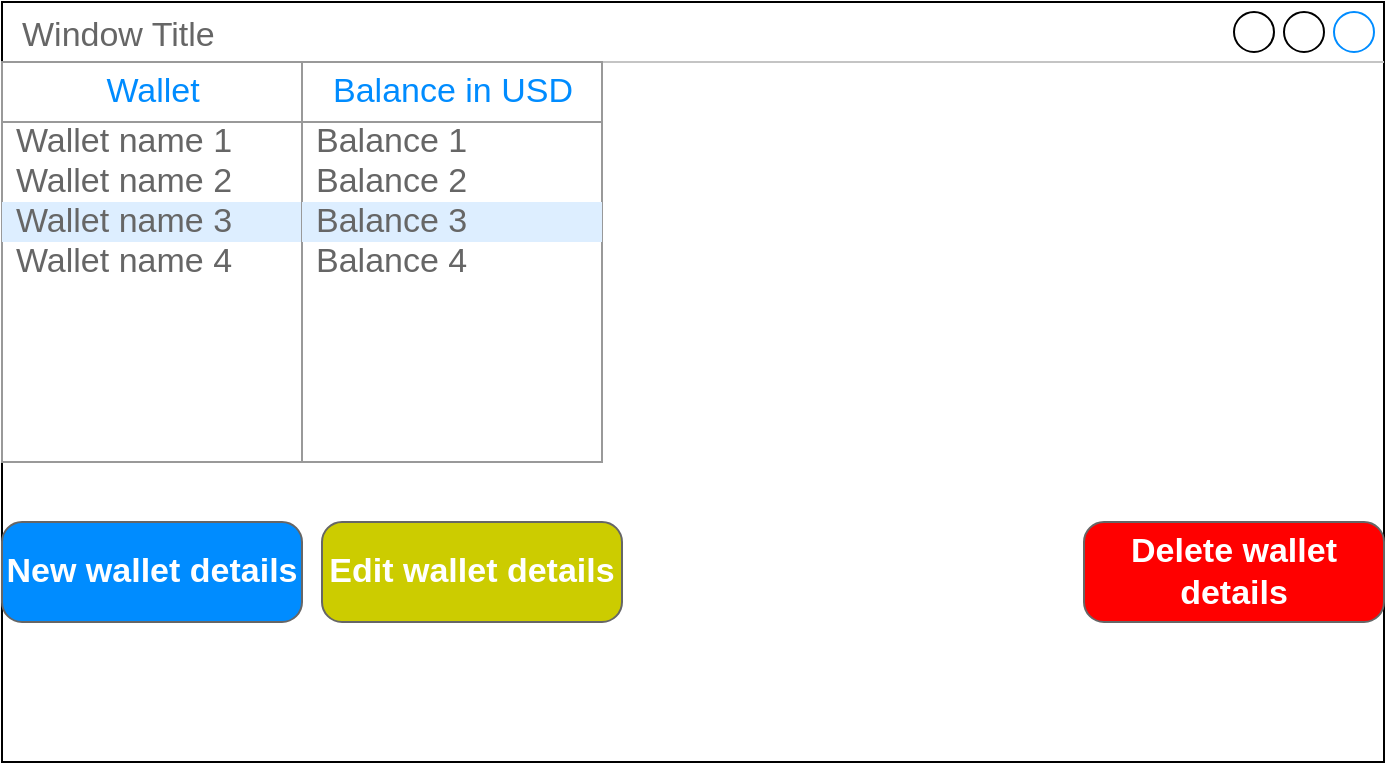<mxfile version="13.9.9" type="device"><diagram id="isRrK6xlPHbLKt1_Uhdp" name="Page-1"><mxGraphModel dx="1086" dy="806" grid="1" gridSize="10" guides="1" tooltips="1" connect="1" arrows="1" fold="1" page="1" pageScale="1" pageWidth="827" pageHeight="1169" math="0" shadow="0"><root><mxCell id="0"/><mxCell id="1" parent="0"/><mxCell id="gmoDek5fv1KsBqphYlJh-6" value="Window Title" style="strokeWidth=1;shadow=0;dashed=0;align=center;html=1;shape=mxgraph.mockup.containers.window;align=left;verticalAlign=top;spacingLeft=8;strokeColor2=#008cff;strokeColor3=#c4c4c4;fontColor=#666666;mainText=;fontSize=17;labelBackgroundColor=none;" parent="1" vertex="1"><mxGeometry width="691" height="380" as="geometry"/></mxCell><mxCell id="gmoDek5fv1KsBqphYlJh-12" value="" style="strokeWidth=1;shadow=0;dashed=0;align=center;html=1;shape=mxgraph.mockup.forms.rrect;rSize=0;strokeColor=#999999;fillColor=#ffffff;" parent="1" vertex="1"><mxGeometry y="30" width="150" height="200" as="geometry"/></mxCell><mxCell id="gmoDek5fv1KsBqphYlJh-13" value="Wallet" style="strokeWidth=1;shadow=0;dashed=0;align=center;html=1;shape=mxgraph.mockup.forms.rrect;rSize=0;strokeColor=#999999;fontColor=#008cff;fontSize=17;fillColor=#ffffff;resizeWidth=1;" parent="gmoDek5fv1KsBqphYlJh-12" vertex="1"><mxGeometry width="150" height="30" relative="1" as="geometry"/></mxCell><mxCell id="gmoDek5fv1KsBqphYlJh-14" value="Wallet name 1" style="strokeWidth=1;shadow=0;dashed=0;align=center;html=1;shape=mxgraph.mockup.forms.anchor;fontSize=17;fontColor=#666666;align=left;spacingLeft=5;resizeWidth=1;" parent="gmoDek5fv1KsBqphYlJh-12" vertex="1"><mxGeometry width="150" height="20" relative="1" as="geometry"><mxPoint y="30" as="offset"/></mxGeometry></mxCell><mxCell id="gmoDek5fv1KsBqphYlJh-15" value="Wallet name 2" style="strokeWidth=1;shadow=0;dashed=0;align=center;html=1;shape=mxgraph.mockup.forms.anchor;fontSize=17;fontColor=#666666;align=left;spacingLeft=5;resizeWidth=1;" parent="gmoDek5fv1KsBqphYlJh-12" vertex="1"><mxGeometry width="150" height="20" relative="1" as="geometry"><mxPoint y="50" as="offset"/></mxGeometry></mxCell><mxCell id="gmoDek5fv1KsBqphYlJh-16" value="Wallet name 3" style="strokeWidth=1;shadow=0;dashed=0;align=center;html=1;shape=mxgraph.mockup.forms.rrect;rSize=0;fontSize=17;fontColor=#666666;align=left;spacingLeft=5;fillColor=#ddeeff;strokeColor=none;resizeWidth=1;" parent="gmoDek5fv1KsBqphYlJh-12" vertex="1"><mxGeometry width="150" height="20" relative="1" as="geometry"><mxPoint y="70" as="offset"/></mxGeometry></mxCell><mxCell id="gmoDek5fv1KsBqphYlJh-17" value="Wallet name 4" style="strokeWidth=1;shadow=0;dashed=0;align=center;html=1;shape=mxgraph.mockup.forms.anchor;fontSize=17;fontColor=#666666;align=left;spacingLeft=5;resizeWidth=1;" parent="gmoDek5fv1KsBqphYlJh-12" vertex="1"><mxGeometry width="150" height="20" relative="1" as="geometry"><mxPoint y="90" as="offset"/></mxGeometry></mxCell><mxCell id="gmoDek5fv1KsBqphYlJh-50" value="New wallet details" style="strokeWidth=1;shadow=0;dashed=0;align=center;html=1;shape=mxgraph.mockup.buttons.button;strokeColor=#666666;fontColor=#ffffff;mainText=;buttonStyle=round;fontSize=17;fontStyle=1;fillColor=#008cff;whiteSpace=wrap;" parent="1" vertex="1"><mxGeometry y="260" width="150" height="50" as="geometry"/></mxCell><mxCell id="gmoDek5fv1KsBqphYlJh-51" value="Edit wallet details" style="strokeWidth=1;shadow=0;dashed=0;align=center;html=1;shape=mxgraph.mockup.buttons.button;strokeColor=#666666;fontColor=#ffffff;mainText=;buttonStyle=round;fontSize=17;fontStyle=1;whiteSpace=wrap;fillColor=#CCCC00;" parent="1" vertex="1"><mxGeometry x="160" y="260" width="150" height="50" as="geometry"/></mxCell><mxCell id="gmoDek5fv1KsBqphYlJh-52" value="Delete wallet details" style="strokeWidth=1;shadow=0;dashed=0;align=center;html=1;shape=mxgraph.mockup.buttons.button;strokeColor=#666666;fontColor=#ffffff;mainText=;buttonStyle=round;fontSize=17;fontStyle=1;whiteSpace=wrap;fillColor=#FF0000;" parent="1" vertex="1"><mxGeometry x="541" y="260" width="150" height="50" as="geometry"/></mxCell><mxCell id="x_9TowCW2ROblN7D5e3z-1" value="" style="strokeWidth=1;shadow=0;dashed=0;align=center;html=1;shape=mxgraph.mockup.forms.rrect;rSize=0;strokeColor=#999999;fillColor=#ffffff;" vertex="1" parent="1"><mxGeometry x="150" y="30" width="150" height="200" as="geometry"/></mxCell><mxCell id="x_9TowCW2ROblN7D5e3z-2" value="Balance in USD" style="strokeWidth=1;shadow=0;dashed=0;align=center;html=1;shape=mxgraph.mockup.forms.rrect;rSize=0;strokeColor=#999999;fontColor=#008cff;fontSize=17;fillColor=#ffffff;resizeWidth=1;" vertex="1" parent="x_9TowCW2ROblN7D5e3z-1"><mxGeometry width="150" height="30" relative="1" as="geometry"/></mxCell><mxCell id="x_9TowCW2ROblN7D5e3z-3" value="Balance 1" style="strokeWidth=1;shadow=0;dashed=0;align=center;html=1;shape=mxgraph.mockup.forms.anchor;fontSize=17;fontColor=#666666;align=left;spacingLeft=5;resizeWidth=1;" vertex="1" parent="x_9TowCW2ROblN7D5e3z-1"><mxGeometry width="150" height="20" relative="1" as="geometry"><mxPoint y="30" as="offset"/></mxGeometry></mxCell><mxCell id="x_9TowCW2ROblN7D5e3z-4" value="Balance 2" style="strokeWidth=1;shadow=0;dashed=0;align=center;html=1;shape=mxgraph.mockup.forms.anchor;fontSize=17;fontColor=#666666;align=left;spacingLeft=5;resizeWidth=1;" vertex="1" parent="x_9TowCW2ROblN7D5e3z-1"><mxGeometry width="150" height="20" relative="1" as="geometry"><mxPoint y="50" as="offset"/></mxGeometry></mxCell><mxCell id="x_9TowCW2ROblN7D5e3z-5" value="Balance 3" style="strokeWidth=1;shadow=0;dashed=0;align=center;html=1;shape=mxgraph.mockup.forms.rrect;rSize=0;fontSize=17;fontColor=#666666;align=left;spacingLeft=5;fillColor=#ddeeff;strokeColor=none;resizeWidth=1;" vertex="1" parent="x_9TowCW2ROblN7D5e3z-1"><mxGeometry width="150" height="20" relative="1" as="geometry"><mxPoint y="70" as="offset"/></mxGeometry></mxCell><mxCell id="x_9TowCW2ROblN7D5e3z-6" value="Balance 4" style="strokeWidth=1;shadow=0;dashed=0;align=center;html=1;shape=mxgraph.mockup.forms.anchor;fontSize=17;fontColor=#666666;align=left;spacingLeft=5;resizeWidth=1;" vertex="1" parent="x_9TowCW2ROblN7D5e3z-1"><mxGeometry width="150" height="20" relative="1" as="geometry"><mxPoint y="90" as="offset"/></mxGeometry></mxCell></root></mxGraphModel></diagram></mxfile>